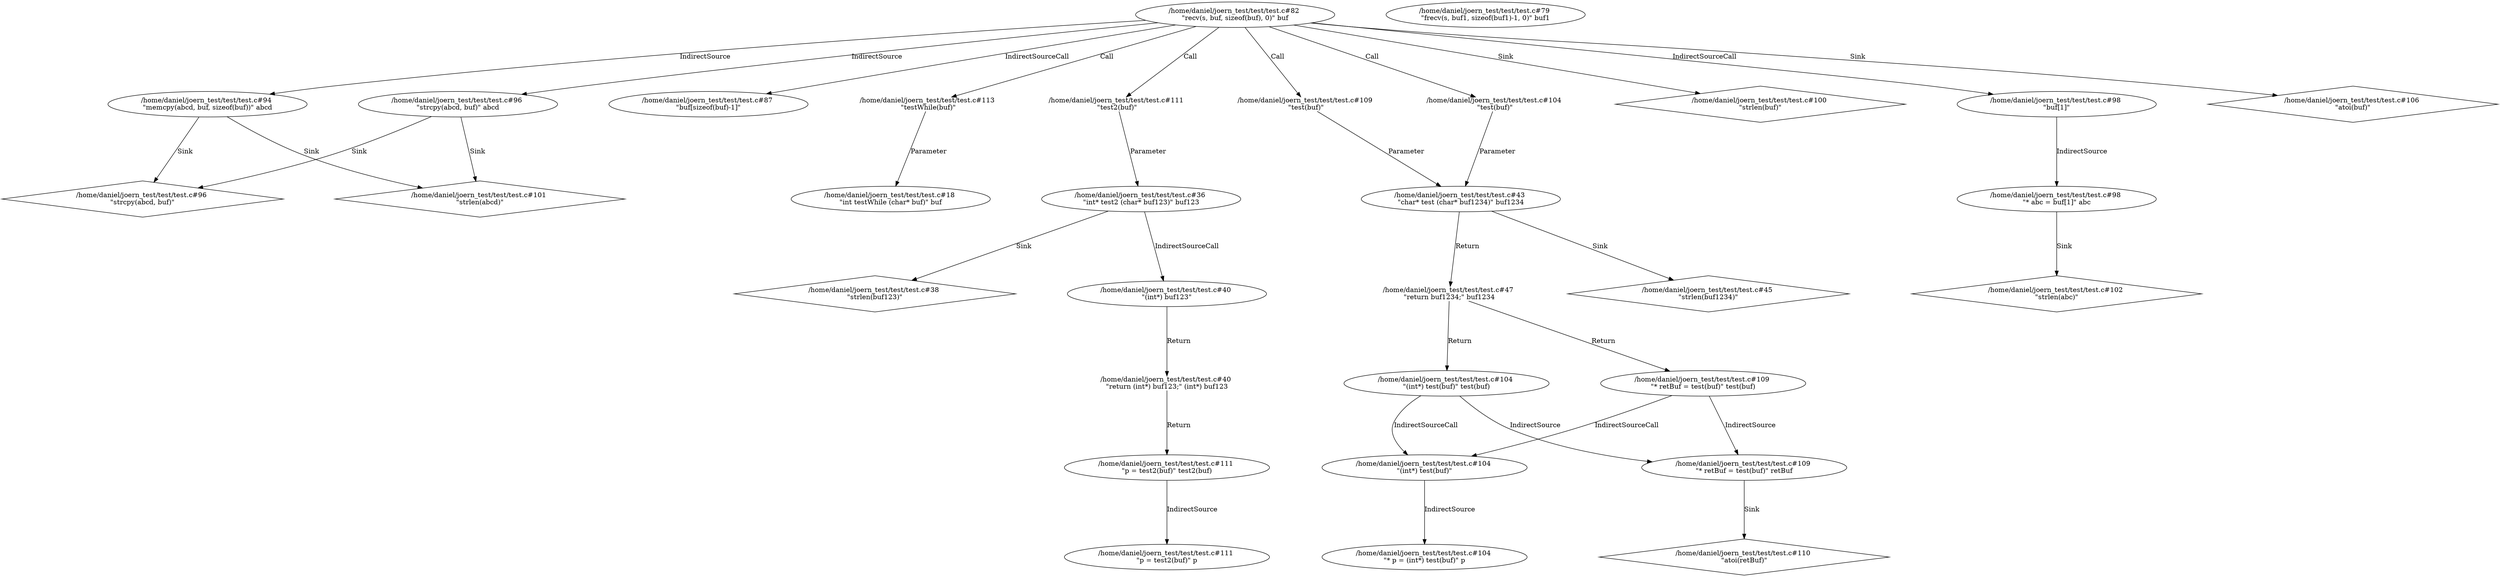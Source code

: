 digraph TaintDot {
	nodesep = 1.5
	ranksep = 1.5
	"/home/daniel/joern_test/test/test.c#82 
\"recv(s, buf, sizeof(buf), 0)\" buf" -> "/home/daniel/joern_test/test/test.c#94 
\"memcpy(abcd, buf, sizeof(buf))\" abcd" [label = IndirectSource]
	"/home/daniel/joern_test/test/test.c#40 
\"return (int*) buf123;\" (int*) buf123" [shape = plain]
	"/home/daniel/joern_test/test/test.c#82 
\"recv(s, buf, sizeof(buf), 0)\" buf" -> "/home/daniel/joern_test/test/test.c#87 
\"buf[sizeof(buf)-1]\"" [label = IndirectSourceCall]
	"/home/daniel/joern_test/test/test.c#98 
\"* abc = buf[1]\" abc" -> "/home/daniel/joern_test/test/test.c#102 
\"strlen(abc)\"" [label = Sink]
	"/home/daniel/joern_test/test/test.c#87 
\"buf[sizeof(buf)-1]\""
	"/home/daniel/joern_test/test/test.c#82 
\"recv(s, buf, sizeof(buf), 0)\" buf" -> "/home/daniel/joern_test/test/test.c#113 
\"testWhile(buf)\"" [label = Call]
	"/home/daniel/joern_test/test/test.c#111 
\"p = test2(buf)\" test2(buf)"
	"/home/daniel/joern_test/test/test.c#43 
\"char* test (char* buf1234)\" buf1234" -> "/home/daniel/joern_test/test/test.c#45 
\"strlen(buf1234)\"" [label = Sink]
	"/home/daniel/joern_test/test/test.c#109 
\"* retBuf = test(buf)\" retBuf"
	"/home/daniel/joern_test/test/test.c#111 
\"test2(buf)\"" -> "/home/daniel/joern_test/test/test.c#36 
\"int* test2 (char* buf123)\" buf123" [label = Parameter]
	"/home/daniel/joern_test/test/test.c#104 
\"test(buf)\"" [shape = plain]
	"/home/daniel/joern_test/test/test.c#47 
\"return buf1234;\" buf1234" -> "/home/daniel/joern_test/test/test.c#104 
\"(int*) test(buf)\" test(buf)" [label = Return]
	"/home/daniel/joern_test/test/test.c#111 
\"test2(buf)\"" [shape = plain]
	"/home/daniel/joern_test/test/test.c#113 
\"testWhile(buf)\"" -> "/home/daniel/joern_test/test/test.c#18 
\"int testWhile (char* buf)\" buf" [label = Parameter]
	"/home/daniel/joern_test/test/test.c#36 
\"int* test2 (char* buf123)\" buf123"
	"/home/daniel/joern_test/test/test.c#94 
\"memcpy(abcd, buf, sizeof(buf))\" abcd"
	"/home/daniel/joern_test/test/test.c#109 
\"* retBuf = test(buf)\" test(buf)"
	"/home/daniel/joern_test/test/test.c#104 
\"(int*) test(buf)\" test(buf)" -> "/home/daniel/joern_test/test/test.c#109 
\"* retBuf = test(buf)\" retBuf" [label = IndirectSource]
	"/home/daniel/joern_test/test/test.c#82 
\"recv(s, buf, sizeof(buf), 0)\" buf" -> "/home/daniel/joern_test/test/test.c#104 
\"test(buf)\"" [label = Call]
	"/home/daniel/joern_test/test/test.c#43 
\"char* test (char* buf1234)\" buf1234" -> "/home/daniel/joern_test/test/test.c#47 
\"return buf1234;\" buf1234" [label = Return]
	"/home/daniel/joern_test/test/test.c#36 
\"int* test2 (char* buf123)\" buf123" -> "/home/daniel/joern_test/test/test.c#40 
\"(int*) buf123\"" [label = IndirectSourceCall]
	"/home/daniel/joern_test/test/test.c#47 
\"return buf1234;\" buf1234" -> "/home/daniel/joern_test/test/test.c#109 
\"* retBuf = test(buf)\" test(buf)" [label = Return]
	"/home/daniel/joern_test/test/test.c#94 
\"memcpy(abcd, buf, sizeof(buf))\" abcd" -> "/home/daniel/joern_test/test/test.c#96 
\"strcpy(abcd, buf)\"" [label = Sink]
	"/home/daniel/joern_test/test/test.c#109 
\"* retBuf = test(buf)\" retBuf" -> "/home/daniel/joern_test/test/test.c#110 
\"atoi(retBuf)\"" [label = Sink]
	"/home/daniel/joern_test/test/test.c#109 
\"test(buf)\"" -> "/home/daniel/joern_test/test/test.c#43 
\"char* test (char* buf1234)\" buf1234" [label = Parameter]
	"/home/daniel/joern_test/test/test.c#96 
\"strcpy(abcd, buf)\" abcd"
	"/home/daniel/joern_test/test/test.c#38 
\"strlen(buf123)\"" [shape = diamond]
	"/home/daniel/joern_test/test/test.c#104 
\"(int*) test(buf)\""
	"/home/daniel/joern_test/test/test.c#111 
\"p = test2(buf)\" p"
	"/home/daniel/joern_test/test/test.c#100 
\"strlen(buf)\"" [shape = diamond]
	"/home/daniel/joern_test/test/test.c#98 
\"* abc = buf[1]\" abc"
	"/home/daniel/joern_test/test/test.c#110 
\"atoi(retBuf)\"" [shape = diamond]
	"/home/daniel/joern_test/test/test.c#82 
\"recv(s, buf, sizeof(buf), 0)\" buf" -> "/home/daniel/joern_test/test/test.c#100 
\"strlen(buf)\"" [label = Sink]
	"/home/daniel/joern_test/test/test.c#40 
\"return (int*) buf123;\" (int*) buf123" -> "/home/daniel/joern_test/test/test.c#111 
\"p = test2(buf)\" test2(buf)" [label = Return]
	"/home/daniel/joern_test/test/test.c#111 
\"p = test2(buf)\" test2(buf)" -> "/home/daniel/joern_test/test/test.c#111 
\"p = test2(buf)\" p" [label = IndirectSource]
	"/home/daniel/joern_test/test/test.c#98 
\"buf[1]\"" -> "/home/daniel/joern_test/test/test.c#98 
\"* abc = buf[1]\" abc" [label = IndirectSource]
	"/home/daniel/joern_test/test/test.c#96 
\"strcpy(abcd, buf)\" abcd" -> "/home/daniel/joern_test/test/test.c#96 
\"strcpy(abcd, buf)\"" [label = Sink]
	"/home/daniel/joern_test/test/test.c#82 
\"recv(s, buf, sizeof(buf), 0)\" buf" -> "/home/daniel/joern_test/test/test.c#96 
\"strcpy(abcd, buf)\" abcd" [label = IndirectSource]
	"/home/daniel/joern_test/test/test.c#94 
\"memcpy(abcd, buf, sizeof(buf))\" abcd" -> "/home/daniel/joern_test/test/test.c#101 
\"strlen(abcd)\"" [label = Sink]
	"/home/daniel/joern_test/test/test.c#96 
\"strcpy(abcd, buf)\" abcd" -> "/home/daniel/joern_test/test/test.c#101 
\"strlen(abcd)\"" [label = Sink]
	"/home/daniel/joern_test/test/test.c#109 
\"test(buf)\"" [shape = plain]
	"/home/daniel/joern_test/test/test.c#18 
\"int testWhile (char* buf)\" buf"
	"/home/daniel/joern_test/test/test.c#113 
\"testWhile(buf)\"" [shape = plain]
	"/home/daniel/joern_test/test/test.c#109 
\"* retBuf = test(buf)\" test(buf)" -> "/home/daniel/joern_test/test/test.c#104 
\"(int*) test(buf)\"" [label = IndirectSourceCall]
	"/home/daniel/joern_test/test/test.c#101 
\"strlen(abcd)\"" [shape = diamond]
	"/home/daniel/joern_test/test/test.c#79 
\"frecv(s, buf1, sizeof(buf1)-1, 0)\" buf1"
	"/home/daniel/joern_test/test/test.c#82 
\"recv(s, buf, sizeof(buf), 0)\" buf"
	"/home/daniel/joern_test/test/test.c#40 
\"(int*) buf123\""
	"/home/daniel/joern_test/test/test.c#104 
\"* p = (int*) test(buf)\" p"
	"/home/daniel/joern_test/test/test.c#40 
\"(int*) buf123\"" -> "/home/daniel/joern_test/test/test.c#40 
\"return (int*) buf123;\" (int*) buf123" [label = Return]
	"/home/daniel/joern_test/test/test.c#106 
\"atoi(buf)\"" [shape = diamond]
	"/home/daniel/joern_test/test/test.c#104 
\"(int*) test(buf)\"" -> "/home/daniel/joern_test/test/test.c#104 
\"* p = (int*) test(buf)\" p" [label = IndirectSource]
	"/home/daniel/joern_test/test/test.c#47 
\"return buf1234;\" buf1234" [shape = plain]
	"/home/daniel/joern_test/test/test.c#104 
\"(int*) test(buf)\" test(buf)" -> "/home/daniel/joern_test/test/test.c#104 
\"(int*) test(buf)\"" [label = IndirectSourceCall]
	"/home/daniel/joern_test/test/test.c#104 
\"test(buf)\"" -> "/home/daniel/joern_test/test/test.c#43 
\"char* test (char* buf1234)\" buf1234" [label = Parameter]
	"/home/daniel/joern_test/test/test.c#45 
\"strlen(buf1234)\"" [shape = diamond]
	"/home/daniel/joern_test/test/test.c#102 
\"strlen(abc)\"" [shape = diamond]
	"/home/daniel/joern_test/test/test.c#104 
\"(int*) test(buf)\" test(buf)"
	"/home/daniel/joern_test/test/test.c#109 
\"* retBuf = test(buf)\" test(buf)" -> "/home/daniel/joern_test/test/test.c#109 
\"* retBuf = test(buf)\" retBuf" [label = IndirectSource]
	"/home/daniel/joern_test/test/test.c#82 
\"recv(s, buf, sizeof(buf), 0)\" buf" -> "/home/daniel/joern_test/test/test.c#109 
\"test(buf)\"" [label = Call]
	"/home/daniel/joern_test/test/test.c#36 
\"int* test2 (char* buf123)\" buf123" -> "/home/daniel/joern_test/test/test.c#38 
\"strlen(buf123)\"" [label = Sink]
	"/home/daniel/joern_test/test/test.c#98 
\"buf[1]\""
	"/home/daniel/joern_test/test/test.c#82 
\"recv(s, buf, sizeof(buf), 0)\" buf" -> "/home/daniel/joern_test/test/test.c#106 
\"atoi(buf)\"" [label = Sink]
	"/home/daniel/joern_test/test/test.c#43 
\"char* test (char* buf1234)\" buf1234"
	"/home/daniel/joern_test/test/test.c#96 
\"strcpy(abcd, buf)\"" [shape = diamond]
	"/home/daniel/joern_test/test/test.c#82 
\"recv(s, buf, sizeof(buf), 0)\" buf" -> "/home/daniel/joern_test/test/test.c#111 
\"test2(buf)\"" [label = Call]
	"/home/daniel/joern_test/test/test.c#82 
\"recv(s, buf, sizeof(buf), 0)\" buf" -> "/home/daniel/joern_test/test/test.c#98 
\"buf[1]\"" [label = IndirectSourceCall]
}